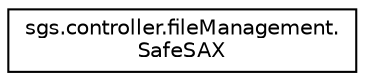 digraph "Graphical Class Hierarchy"
{
  edge [fontname="Helvetica",fontsize="10",labelfontname="Helvetica",labelfontsize="10"];
  node [fontname="Helvetica",fontsize="10",shape=record];
  rankdir="LR";
  Node1 [label="sgs.controller.fileManagement.\lSafeSAX",height=0.2,width=0.4,color="black", fillcolor="white", style="filled",URL="$classsgs_1_1controller_1_1file_management_1_1_safe_s_a_x.html"];
}
